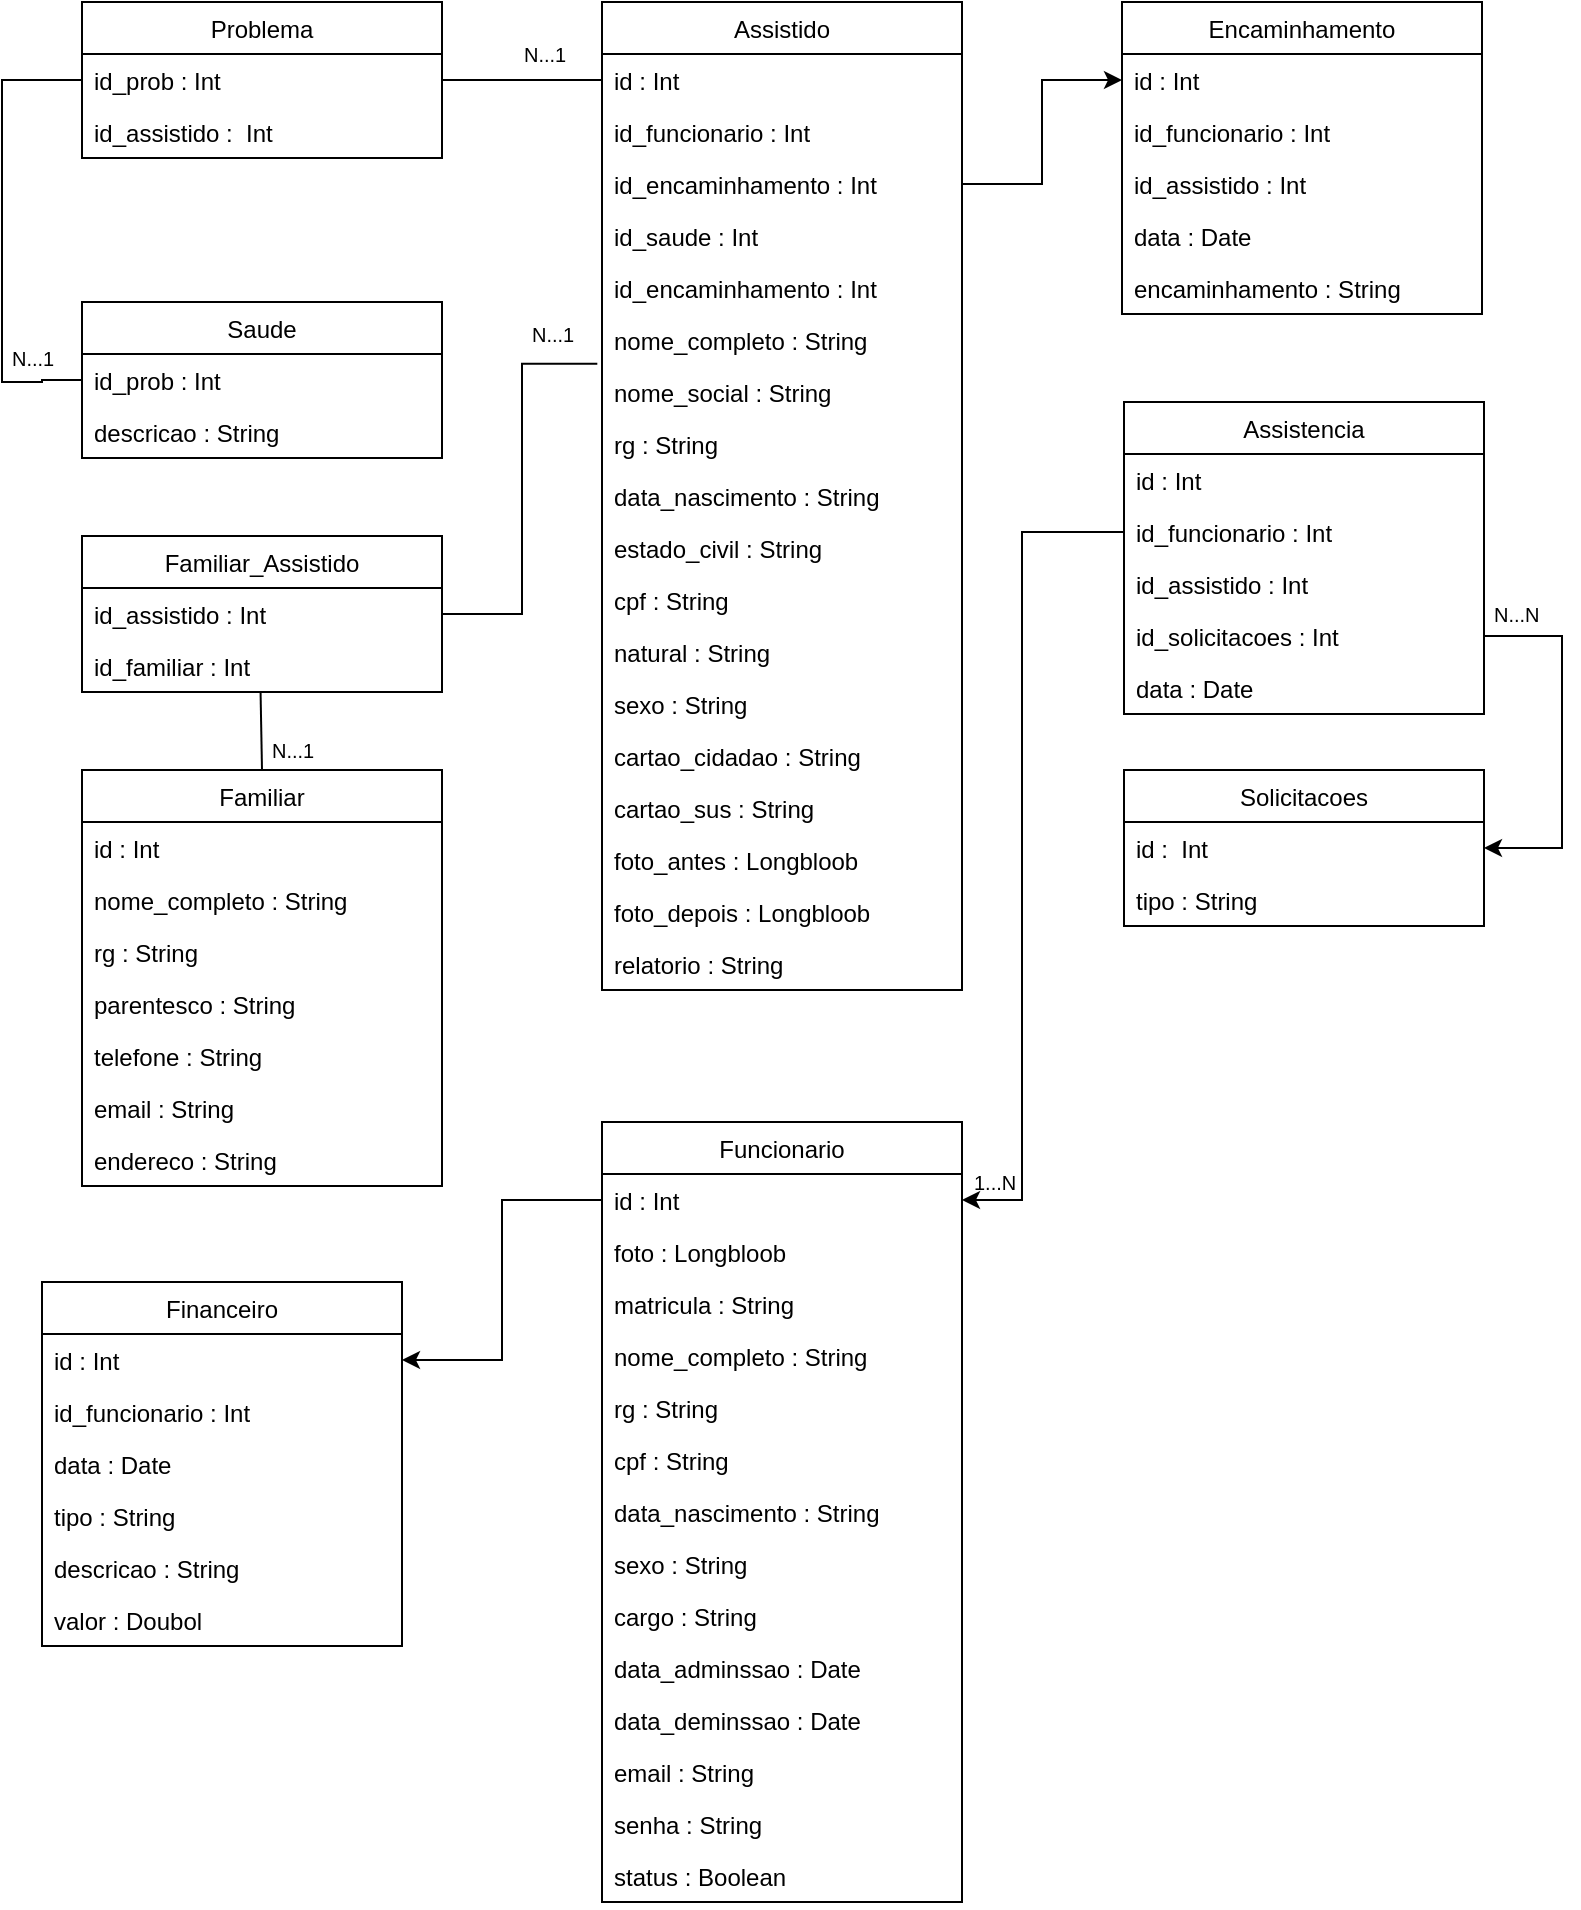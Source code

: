 <mxfile version="16.6.4" type="device"><diagram id="C5RBs43oDa-KdzZeNtuy" name="Page-1"><mxGraphModel dx="981" dy="526" grid="1" gridSize="10" guides="1" tooltips="1" connect="1" arrows="1" fold="1" page="1" pageScale="1" pageWidth="827" pageHeight="1169" math="0" shadow="0"><root><mxCell id="WIyWlLk6GJQsqaUBKTNV-0"/><mxCell id="WIyWlLk6GJQsqaUBKTNV-1" parent="WIyWlLk6GJQsqaUBKTNV-0"/><mxCell id="9PGbvhhwhabU_fMBlTC4-6" value="Problema" style="swimlane;fontStyle=0;childLayout=stackLayout;horizontal=1;startSize=26;fillColor=none;horizontalStack=0;resizeParent=1;resizeParentMax=0;resizeLast=0;collapsible=1;marginBottom=0;" parent="WIyWlLk6GJQsqaUBKTNV-1" vertex="1"><mxGeometry x="60" y="40" width="180" height="78" as="geometry"/></mxCell><mxCell id="9PGbvhhwhabU_fMBlTC4-8" value="id_prob : Int" style="text;strokeColor=none;fillColor=none;align=left;verticalAlign=top;spacingLeft=4;spacingRight=4;overflow=hidden;rotatable=0;points=[[0,0.5],[1,0.5]];portConstraint=eastwest;" parent="9PGbvhhwhabU_fMBlTC4-6" vertex="1"><mxGeometry y="26" width="180" height="26" as="geometry"/></mxCell><mxCell id="9PGbvhhwhabU_fMBlTC4-7" value="id_assistido :  Int" style="text;strokeColor=none;fillColor=none;align=left;verticalAlign=top;spacingLeft=4;spacingRight=4;overflow=hidden;rotatable=0;points=[[0,0.5],[1,0.5]];portConstraint=eastwest;" parent="9PGbvhhwhabU_fMBlTC4-6" vertex="1"><mxGeometry y="52" width="180" height="26" as="geometry"/></mxCell><mxCell id="UyE4d5urxcqpMr6Qkhpq-59" style="edgeStyle=orthogonalEdgeStyle;rounded=0;orthogonalLoop=1;jettySize=auto;html=1;exitX=0.5;exitY=0;exitDx=0;exitDy=0;entryX=0.496;entryY=1.001;entryDx=0;entryDy=0;entryPerimeter=0;fontSize=10;endArrow=none;endFill=0;" edge="1" parent="WIyWlLk6GJQsqaUBKTNV-1" source="9PGbvhhwhabU_fMBlTC4-13" target="9PGbvhhwhabU_fMBlTC4-61"><mxGeometry relative="1" as="geometry"/></mxCell><mxCell id="9PGbvhhwhabU_fMBlTC4-13" value="Familiar" style="swimlane;fontStyle=0;childLayout=stackLayout;horizontal=1;startSize=26;fillColor=none;horizontalStack=0;resizeParent=1;resizeParentMax=0;resizeLast=0;collapsible=1;marginBottom=0;" parent="WIyWlLk6GJQsqaUBKTNV-1" vertex="1"><mxGeometry x="60" y="424" width="180" height="208" as="geometry"/></mxCell><mxCell id="9PGbvhhwhabU_fMBlTC4-14" value="id : Int" style="text;strokeColor=none;fillColor=none;align=left;verticalAlign=top;spacingLeft=4;spacingRight=4;overflow=hidden;rotatable=0;points=[[0,0.5],[1,0.5]];portConstraint=eastwest;" parent="9PGbvhhwhabU_fMBlTC4-13" vertex="1"><mxGeometry y="26" width="180" height="26" as="geometry"/></mxCell><mxCell id="9PGbvhhwhabU_fMBlTC4-16" value="nome_completo : String" style="text;strokeColor=none;fillColor=none;align=left;verticalAlign=top;spacingLeft=4;spacingRight=4;overflow=hidden;rotatable=0;points=[[0,0.5],[1,0.5]];portConstraint=eastwest;" parent="9PGbvhhwhabU_fMBlTC4-13" vertex="1"><mxGeometry y="52" width="180" height="26" as="geometry"/></mxCell><mxCell id="9PGbvhhwhabU_fMBlTC4-17" value="rg : String" style="text;strokeColor=none;fillColor=none;align=left;verticalAlign=top;spacingLeft=4;spacingRight=4;overflow=hidden;rotatable=0;points=[[0,0.5],[1,0.5]];portConstraint=eastwest;" parent="9PGbvhhwhabU_fMBlTC4-13" vertex="1"><mxGeometry y="78" width="180" height="26" as="geometry"/></mxCell><mxCell id="9PGbvhhwhabU_fMBlTC4-18" value="parentesco : String" style="text;strokeColor=none;fillColor=none;align=left;verticalAlign=top;spacingLeft=4;spacingRight=4;overflow=hidden;rotatable=0;points=[[0,0.5],[1,0.5]];portConstraint=eastwest;" parent="9PGbvhhwhabU_fMBlTC4-13" vertex="1"><mxGeometry y="104" width="180" height="26" as="geometry"/></mxCell><mxCell id="9PGbvhhwhabU_fMBlTC4-19" value="telefone : String" style="text;strokeColor=none;fillColor=none;align=left;verticalAlign=top;spacingLeft=4;spacingRight=4;overflow=hidden;rotatable=0;points=[[0,0.5],[1,0.5]];portConstraint=eastwest;" parent="9PGbvhhwhabU_fMBlTC4-13" vertex="1"><mxGeometry y="130" width="180" height="26" as="geometry"/></mxCell><mxCell id="9PGbvhhwhabU_fMBlTC4-20" value="email : String" style="text;strokeColor=none;fillColor=none;align=left;verticalAlign=top;spacingLeft=4;spacingRight=4;overflow=hidden;rotatable=0;points=[[0,0.5],[1,0.5]];portConstraint=eastwest;" parent="9PGbvhhwhabU_fMBlTC4-13" vertex="1"><mxGeometry y="156" width="180" height="26" as="geometry"/></mxCell><mxCell id="9PGbvhhwhabU_fMBlTC4-21" value="endereco : String" style="text;strokeColor=none;fillColor=none;align=left;verticalAlign=top;spacingLeft=4;spacingRight=4;overflow=hidden;rotatable=0;points=[[0,0.5],[1,0.5]];portConstraint=eastwest;" parent="9PGbvhhwhabU_fMBlTC4-13" vertex="1"><mxGeometry y="182" width="180" height="26" as="geometry"/></mxCell><mxCell id="9PGbvhhwhabU_fMBlTC4-37" value="Assistido" style="swimlane;fontStyle=0;childLayout=stackLayout;horizontal=1;startSize=26;fillColor=none;horizontalStack=0;resizeParent=1;resizeParentMax=0;resizeLast=0;collapsible=1;marginBottom=0;" parent="WIyWlLk6GJQsqaUBKTNV-1" vertex="1"><mxGeometry x="320" y="40" width="180" height="494" as="geometry"/></mxCell><mxCell id="9PGbvhhwhabU_fMBlTC4-38" value="id : Int" style="text;strokeColor=none;fillColor=none;align=left;verticalAlign=top;spacingLeft=4;spacingRight=4;overflow=hidden;rotatable=0;points=[[0,0.5],[1,0.5]];portConstraint=eastwest;" parent="9PGbvhhwhabU_fMBlTC4-37" vertex="1"><mxGeometry y="26" width="180" height="26" as="geometry"/></mxCell><mxCell id="9PGbvhhwhabU_fMBlTC4-62" value="id_funcionario : Int" style="text;strokeColor=none;fillColor=none;align=left;verticalAlign=top;spacingLeft=4;spacingRight=4;overflow=hidden;rotatable=0;points=[[0,0.5],[1,0.5]];portConstraint=eastwest;" parent="9PGbvhhwhabU_fMBlTC4-37" vertex="1"><mxGeometry y="52" width="180" height="26" as="geometry"/></mxCell><mxCell id="9PGbvhhwhabU_fMBlTC4-138" value="id_encaminhamento : Int" style="text;strokeColor=none;fillColor=none;align=left;verticalAlign=top;spacingLeft=4;spacingRight=4;overflow=hidden;rotatable=0;points=[[0,0.5],[1,0.5]];portConstraint=eastwest;" parent="9PGbvhhwhabU_fMBlTC4-37" vertex="1"><mxGeometry y="78" width="180" height="26" as="geometry"/></mxCell><mxCell id="UyE4d5urxcqpMr6Qkhpq-0" value="id_saude : Int" style="text;strokeColor=none;fillColor=none;align=left;verticalAlign=top;spacingLeft=4;spacingRight=4;overflow=hidden;rotatable=0;points=[[0,0.5],[1,0.5]];portConstraint=eastwest;" vertex="1" parent="9PGbvhhwhabU_fMBlTC4-37"><mxGeometry y="104" width="180" height="26" as="geometry"/></mxCell><mxCell id="UyE4d5urxcqpMr6Qkhpq-14" value="id_encaminhamento : Int" style="text;strokeColor=none;fillColor=none;align=left;verticalAlign=top;spacingLeft=4;spacingRight=4;overflow=hidden;rotatable=0;points=[[0,0.5],[1,0.5]];portConstraint=eastwest;" vertex="1" parent="9PGbvhhwhabU_fMBlTC4-37"><mxGeometry y="130" width="180" height="26" as="geometry"/></mxCell><mxCell id="9PGbvhhwhabU_fMBlTC4-40" value="nome_completo : String" style="text;strokeColor=none;fillColor=none;align=left;verticalAlign=top;spacingLeft=4;spacingRight=4;overflow=hidden;rotatable=0;points=[[0,0.5],[1,0.5]];portConstraint=eastwest;" parent="9PGbvhhwhabU_fMBlTC4-37" vertex="1"><mxGeometry y="156" width="180" height="26" as="geometry"/></mxCell><mxCell id="9PGbvhhwhabU_fMBlTC4-54" value="nome_social : String" style="text;strokeColor=none;fillColor=none;align=left;verticalAlign=top;spacingLeft=4;spacingRight=4;overflow=hidden;rotatable=0;points=[[0,0.5],[1,0.5]];portConstraint=eastwest;" parent="9PGbvhhwhabU_fMBlTC4-37" vertex="1"><mxGeometry y="182" width="180" height="26" as="geometry"/></mxCell><mxCell id="9PGbvhhwhabU_fMBlTC4-41" value="rg : String" style="text;strokeColor=none;fillColor=none;align=left;verticalAlign=top;spacingLeft=4;spacingRight=4;overflow=hidden;rotatable=0;points=[[0,0.5],[1,0.5]];portConstraint=eastwest;" parent="9PGbvhhwhabU_fMBlTC4-37" vertex="1"><mxGeometry y="208" width="180" height="26" as="geometry"/></mxCell><mxCell id="9PGbvhhwhabU_fMBlTC4-42" value="data_nascimento : String" style="text;strokeColor=none;fillColor=none;align=left;verticalAlign=top;spacingLeft=4;spacingRight=4;overflow=hidden;rotatable=0;points=[[0,0.5],[1,0.5]];portConstraint=eastwest;" parent="9PGbvhhwhabU_fMBlTC4-37" vertex="1"><mxGeometry y="234" width="180" height="26" as="geometry"/></mxCell><mxCell id="9PGbvhhwhabU_fMBlTC4-43" value="estado_civil : String" style="text;strokeColor=none;fillColor=none;align=left;verticalAlign=top;spacingLeft=4;spacingRight=4;overflow=hidden;rotatable=0;points=[[0,0.5],[1,0.5]];portConstraint=eastwest;" parent="9PGbvhhwhabU_fMBlTC4-37" vertex="1"><mxGeometry y="260" width="180" height="26" as="geometry"/></mxCell><mxCell id="9PGbvhhwhabU_fMBlTC4-55" value="cpf : String" style="text;strokeColor=none;fillColor=none;align=left;verticalAlign=top;spacingLeft=4;spacingRight=4;overflow=hidden;rotatable=0;points=[[0,0.5],[1,0.5]];portConstraint=eastwest;" parent="9PGbvhhwhabU_fMBlTC4-37" vertex="1"><mxGeometry y="286" width="180" height="26" as="geometry"/></mxCell><mxCell id="9PGbvhhwhabU_fMBlTC4-44" value="natural : String" style="text;strokeColor=none;fillColor=none;align=left;verticalAlign=top;spacingLeft=4;spacingRight=4;overflow=hidden;rotatable=0;points=[[0,0.5],[1,0.5]];portConstraint=eastwest;" parent="9PGbvhhwhabU_fMBlTC4-37" vertex="1"><mxGeometry y="312" width="180" height="26" as="geometry"/></mxCell><mxCell id="9PGbvhhwhabU_fMBlTC4-45" value="sexo : String" style="text;strokeColor=none;fillColor=none;align=left;verticalAlign=top;spacingLeft=4;spacingRight=4;overflow=hidden;rotatable=0;points=[[0,0.5],[1,0.5]];portConstraint=eastwest;" parent="9PGbvhhwhabU_fMBlTC4-37" vertex="1"><mxGeometry y="338" width="180" height="26" as="geometry"/></mxCell><mxCell id="9PGbvhhwhabU_fMBlTC4-56" value="cartao_cidadao : String" style="text;strokeColor=none;fillColor=none;align=left;verticalAlign=top;spacingLeft=4;spacingRight=4;overflow=hidden;rotatable=0;points=[[0,0.5],[1,0.5]];portConstraint=eastwest;" parent="9PGbvhhwhabU_fMBlTC4-37" vertex="1"><mxGeometry y="364" width="180" height="26" as="geometry"/></mxCell><mxCell id="9PGbvhhwhabU_fMBlTC4-58" value="cartao_sus : String" style="text;strokeColor=none;fillColor=none;align=left;verticalAlign=top;spacingLeft=4;spacingRight=4;overflow=hidden;rotatable=0;points=[[0,0.5],[1,0.5]];portConstraint=eastwest;" parent="9PGbvhhwhabU_fMBlTC4-37" vertex="1"><mxGeometry y="390" width="180" height="26" as="geometry"/></mxCell><mxCell id="9PGbvhhwhabU_fMBlTC4-57" value="foto_antes : Longbloob" style="text;strokeColor=none;fillColor=none;align=left;verticalAlign=top;spacingLeft=4;spacingRight=4;overflow=hidden;rotatable=0;points=[[0,0.5],[1,0.5]];portConstraint=eastwest;" parent="9PGbvhhwhabU_fMBlTC4-37" vertex="1"><mxGeometry y="416" width="180" height="26" as="geometry"/></mxCell><mxCell id="9PGbvhhwhabU_fMBlTC4-60" value="foto_depois : Longbloob" style="text;strokeColor=none;fillColor=none;align=left;verticalAlign=top;spacingLeft=4;spacingRight=4;overflow=hidden;rotatable=0;points=[[0,0.5],[1,0.5]];portConstraint=eastwest;" parent="9PGbvhhwhabU_fMBlTC4-37" vertex="1"><mxGeometry y="442" width="180" height="26" as="geometry"/></mxCell><mxCell id="9PGbvhhwhabU_fMBlTC4-59" value="relatorio : String" style="text;strokeColor=none;fillColor=none;align=left;verticalAlign=top;spacingLeft=4;spacingRight=4;overflow=hidden;rotatable=0;points=[[0,0.5],[1,0.5]];portConstraint=eastwest;" parent="9PGbvhhwhabU_fMBlTC4-37" vertex="1"><mxGeometry y="468" width="180" height="26" as="geometry"/></mxCell><mxCell id="9PGbvhhwhabU_fMBlTC4-65" value="Funcionario" style="swimlane;fontStyle=0;childLayout=stackLayout;horizontal=1;startSize=26;fillColor=none;horizontalStack=0;resizeParent=1;resizeParentMax=0;resizeLast=0;collapsible=1;marginBottom=0;" parent="WIyWlLk6GJQsqaUBKTNV-1" vertex="1"><mxGeometry x="320" y="600" width="180" height="390" as="geometry"/></mxCell><mxCell id="9PGbvhhwhabU_fMBlTC4-66" value="id : Int" style="text;strokeColor=none;fillColor=none;align=left;verticalAlign=top;spacingLeft=4;spacingRight=4;overflow=hidden;rotatable=0;points=[[0,0.5],[1,0.5]];portConstraint=eastwest;" parent="9PGbvhhwhabU_fMBlTC4-65" vertex="1"><mxGeometry y="26" width="180" height="26" as="geometry"/></mxCell><mxCell id="9PGbvhhwhabU_fMBlTC4-67" value="foto : Longbloob" style="text;strokeColor=none;fillColor=none;align=left;verticalAlign=top;spacingLeft=4;spacingRight=4;overflow=hidden;rotatable=0;points=[[0,0.5],[1,0.5]];portConstraint=eastwest;" parent="9PGbvhhwhabU_fMBlTC4-65" vertex="1"><mxGeometry y="52" width="180" height="26" as="geometry"/></mxCell><mxCell id="9PGbvhhwhabU_fMBlTC4-68" value="matricula : String" style="text;strokeColor=none;fillColor=none;align=left;verticalAlign=top;spacingLeft=4;spacingRight=4;overflow=hidden;rotatable=0;points=[[0,0.5],[1,0.5]];portConstraint=eastwest;" parent="9PGbvhhwhabU_fMBlTC4-65" vertex="1"><mxGeometry y="78" width="180" height="26" as="geometry"/></mxCell><mxCell id="9PGbvhhwhabU_fMBlTC4-69" value="nome_completo : String" style="text;strokeColor=none;fillColor=none;align=left;verticalAlign=top;spacingLeft=4;spacingRight=4;overflow=hidden;rotatable=0;points=[[0,0.5],[1,0.5]];portConstraint=eastwest;" parent="9PGbvhhwhabU_fMBlTC4-65" vertex="1"><mxGeometry y="104" width="180" height="26" as="geometry"/></mxCell><mxCell id="9PGbvhhwhabU_fMBlTC4-71" value="rg : String" style="text;strokeColor=none;fillColor=none;align=left;verticalAlign=top;spacingLeft=4;spacingRight=4;overflow=hidden;rotatable=0;points=[[0,0.5],[1,0.5]];portConstraint=eastwest;" parent="9PGbvhhwhabU_fMBlTC4-65" vertex="1"><mxGeometry y="130" width="180" height="26" as="geometry"/></mxCell><mxCell id="9PGbvhhwhabU_fMBlTC4-72" value="cpf : String" style="text;strokeColor=none;fillColor=none;align=left;verticalAlign=top;spacingLeft=4;spacingRight=4;overflow=hidden;rotatable=0;points=[[0,0.5],[1,0.5]];portConstraint=eastwest;" parent="9PGbvhhwhabU_fMBlTC4-65" vertex="1"><mxGeometry y="156" width="180" height="26" as="geometry"/></mxCell><mxCell id="9PGbvhhwhabU_fMBlTC4-73" value="data_nascimento : String" style="text;strokeColor=none;fillColor=none;align=left;verticalAlign=top;spacingLeft=4;spacingRight=4;overflow=hidden;rotatable=0;points=[[0,0.5],[1,0.5]];portConstraint=eastwest;" parent="9PGbvhhwhabU_fMBlTC4-65" vertex="1"><mxGeometry y="182" width="180" height="26" as="geometry"/></mxCell><mxCell id="9PGbvhhwhabU_fMBlTC4-76" value="sexo : String" style="text;strokeColor=none;fillColor=none;align=left;verticalAlign=top;spacingLeft=4;spacingRight=4;overflow=hidden;rotatable=0;points=[[0,0.5],[1,0.5]];portConstraint=eastwest;" parent="9PGbvhhwhabU_fMBlTC4-65" vertex="1"><mxGeometry y="208" width="180" height="26" as="geometry"/></mxCell><mxCell id="9PGbvhhwhabU_fMBlTC4-82" value="cargo : String" style="text;strokeColor=none;fillColor=none;align=left;verticalAlign=top;spacingLeft=4;spacingRight=4;overflow=hidden;rotatable=0;points=[[0,0.5],[1,0.5]];portConstraint=eastwest;" parent="9PGbvhhwhabU_fMBlTC4-65" vertex="1"><mxGeometry y="234" width="180" height="26" as="geometry"/></mxCell><mxCell id="9PGbvhhwhabU_fMBlTC4-75" value="data_adminssao : Date" style="text;strokeColor=none;fillColor=none;align=left;verticalAlign=top;spacingLeft=4;spacingRight=4;overflow=hidden;rotatable=0;points=[[0,0.5],[1,0.5]];portConstraint=eastwest;" parent="9PGbvhhwhabU_fMBlTC4-65" vertex="1"><mxGeometry y="260" width="180" height="26" as="geometry"/></mxCell><mxCell id="9PGbvhhwhabU_fMBlTC4-83" value="data_deminssao : Date" style="text;strokeColor=none;fillColor=none;align=left;verticalAlign=top;spacingLeft=4;spacingRight=4;overflow=hidden;rotatable=0;points=[[0,0.5],[1,0.5]];portConstraint=eastwest;" parent="9PGbvhhwhabU_fMBlTC4-65" vertex="1"><mxGeometry y="286" width="180" height="26" as="geometry"/></mxCell><mxCell id="9PGbvhhwhabU_fMBlTC4-77" value="email : String" style="text;strokeColor=none;fillColor=none;align=left;verticalAlign=top;spacingLeft=4;spacingRight=4;overflow=hidden;rotatable=0;points=[[0,0.5],[1,0.5]];portConstraint=eastwest;" parent="9PGbvhhwhabU_fMBlTC4-65" vertex="1"><mxGeometry y="312" width="180" height="26" as="geometry"/></mxCell><mxCell id="9PGbvhhwhabU_fMBlTC4-78" value="senha : String" style="text;strokeColor=none;fillColor=none;align=left;verticalAlign=top;spacingLeft=4;spacingRight=4;overflow=hidden;rotatable=0;points=[[0,0.5],[1,0.5]];portConstraint=eastwest;" parent="9PGbvhhwhabU_fMBlTC4-65" vertex="1"><mxGeometry y="338" width="180" height="26" as="geometry"/></mxCell><mxCell id="9PGbvhhwhabU_fMBlTC4-79" value="status : Boolean" style="text;strokeColor=none;fillColor=none;align=left;verticalAlign=top;spacingLeft=4;spacingRight=4;overflow=hidden;rotatable=0;points=[[0,0.5],[1,0.5]];portConstraint=eastwest;" parent="9PGbvhhwhabU_fMBlTC4-65" vertex="1"><mxGeometry y="364" width="180" height="26" as="geometry"/></mxCell><mxCell id="9PGbvhhwhabU_fMBlTC4-92" value="Assistencia" style="swimlane;fontStyle=0;childLayout=stackLayout;horizontal=1;startSize=26;fillColor=none;horizontalStack=0;resizeParent=1;resizeParentMax=0;resizeLast=0;collapsible=1;marginBottom=0;" parent="WIyWlLk6GJQsqaUBKTNV-1" vertex="1"><mxGeometry x="581" y="240" width="180" height="156" as="geometry"/></mxCell><mxCell id="9PGbvhhwhabU_fMBlTC4-93" value="id : Int" style="text;strokeColor=none;fillColor=none;align=left;verticalAlign=top;spacingLeft=4;spacingRight=4;overflow=hidden;rotatable=0;points=[[0,0.5],[1,0.5]];portConstraint=eastwest;" parent="9PGbvhhwhabU_fMBlTC4-92" vertex="1"><mxGeometry y="26" width="180" height="26" as="geometry"/></mxCell><mxCell id="9PGbvhhwhabU_fMBlTC4-94" value="id_funcionario : Int" style="text;strokeColor=none;fillColor=none;align=left;verticalAlign=top;spacingLeft=4;spacingRight=4;overflow=hidden;rotatable=0;points=[[0,0.5],[1,0.5]];portConstraint=eastwest;" parent="9PGbvhhwhabU_fMBlTC4-92" vertex="1"><mxGeometry y="52" width="180" height="26" as="geometry"/></mxCell><mxCell id="9PGbvhhwhabU_fMBlTC4-95" value="id_assistido : Int" style="text;strokeColor=none;fillColor=none;align=left;verticalAlign=top;spacingLeft=4;spacingRight=4;overflow=hidden;rotatable=0;points=[[0,0.5],[1,0.5]];portConstraint=eastwest;" parent="9PGbvhhwhabU_fMBlTC4-92" vertex="1"><mxGeometry y="78" width="180" height="26" as="geometry"/></mxCell><mxCell id="9PGbvhhwhabU_fMBlTC4-96" value="id_solicitacoes : Int" style="text;strokeColor=none;fillColor=none;align=left;verticalAlign=top;spacingLeft=4;spacingRight=4;overflow=hidden;rotatable=0;points=[[0,0.5],[1,0.5]];portConstraint=eastwest;" parent="9PGbvhhwhabU_fMBlTC4-92" vertex="1"><mxGeometry y="104" width="180" height="26" as="geometry"/></mxCell><mxCell id="9PGbvhhwhabU_fMBlTC4-123" value="data : Date" style="text;strokeColor=none;fillColor=none;align=left;verticalAlign=top;spacingLeft=4;spacingRight=4;overflow=hidden;rotatable=0;points=[[0,0.5],[1,0.5]];portConstraint=eastwest;" parent="9PGbvhhwhabU_fMBlTC4-92" vertex="1"><mxGeometry y="130" width="180" height="26" as="geometry"/></mxCell><mxCell id="9PGbvhhwhabU_fMBlTC4-130" value="Encaminhamento" style="swimlane;fontStyle=0;childLayout=stackLayout;horizontal=1;startSize=26;fillColor=none;horizontalStack=0;resizeParent=1;resizeParentMax=0;resizeLast=0;collapsible=1;marginBottom=0;" parent="WIyWlLk6GJQsqaUBKTNV-1" vertex="1"><mxGeometry x="580" y="40" width="180" height="156" as="geometry"/></mxCell><mxCell id="9PGbvhhwhabU_fMBlTC4-131" value="id : Int" style="text;strokeColor=none;fillColor=none;align=left;verticalAlign=top;spacingLeft=4;spacingRight=4;overflow=hidden;rotatable=0;points=[[0,0.5],[1,0.5]];portConstraint=eastwest;" parent="9PGbvhhwhabU_fMBlTC4-130" vertex="1"><mxGeometry y="26" width="180" height="26" as="geometry"/></mxCell><mxCell id="9PGbvhhwhabU_fMBlTC4-132" value="id_funcionario : Int" style="text;strokeColor=none;fillColor=none;align=left;verticalAlign=top;spacingLeft=4;spacingRight=4;overflow=hidden;rotatable=0;points=[[0,0.5],[1,0.5]];portConstraint=eastwest;" parent="9PGbvhhwhabU_fMBlTC4-130" vertex="1"><mxGeometry y="52" width="180" height="26" as="geometry"/></mxCell><mxCell id="9PGbvhhwhabU_fMBlTC4-133" value="id_assistido : Int" style="text;strokeColor=none;fillColor=none;align=left;verticalAlign=top;spacingLeft=4;spacingRight=4;overflow=hidden;rotatable=0;points=[[0,0.5],[1,0.5]];portConstraint=eastwest;" parent="9PGbvhhwhabU_fMBlTC4-130" vertex="1"><mxGeometry y="78" width="180" height="26" as="geometry"/></mxCell><mxCell id="9PGbvhhwhabU_fMBlTC4-135" value="data : Date" style="text;strokeColor=none;fillColor=none;align=left;verticalAlign=top;spacingLeft=4;spacingRight=4;overflow=hidden;rotatable=0;points=[[0,0.5],[1,0.5]];portConstraint=eastwest;" parent="9PGbvhhwhabU_fMBlTC4-130" vertex="1"><mxGeometry y="104" width="180" height="26" as="geometry"/></mxCell><mxCell id="9PGbvhhwhabU_fMBlTC4-137" value="encaminhamento : String" style="text;strokeColor=none;fillColor=none;align=left;verticalAlign=top;spacingLeft=4;spacingRight=4;overflow=hidden;rotatable=0;points=[[0,0.5],[1,0.5]];portConstraint=eastwest;" parent="9PGbvhhwhabU_fMBlTC4-130" vertex="1"><mxGeometry y="130" width="180" height="26" as="geometry"/></mxCell><mxCell id="UyE4d5urxcqpMr6Qkhpq-1" value="Financeiro" style="swimlane;fontStyle=0;childLayout=stackLayout;horizontal=1;startSize=26;fillColor=none;horizontalStack=0;resizeParent=1;resizeParentMax=0;resizeLast=0;collapsible=1;marginBottom=0;" vertex="1" parent="WIyWlLk6GJQsqaUBKTNV-1"><mxGeometry x="40" y="680" width="180" height="182" as="geometry"/></mxCell><mxCell id="UyE4d5urxcqpMr6Qkhpq-2" value="id : Int" style="text;strokeColor=none;fillColor=none;align=left;verticalAlign=top;spacingLeft=4;spacingRight=4;overflow=hidden;rotatable=0;points=[[0,0.5],[1,0.5]];portConstraint=eastwest;" vertex="1" parent="UyE4d5urxcqpMr6Qkhpq-1"><mxGeometry y="26" width="180" height="26" as="geometry"/></mxCell><mxCell id="UyE4d5urxcqpMr6Qkhpq-3" value="id_funcionario : Int" style="text;strokeColor=none;fillColor=none;align=left;verticalAlign=top;spacingLeft=4;spacingRight=4;overflow=hidden;rotatable=0;points=[[0,0.5],[1,0.5]];portConstraint=eastwest;" vertex="1" parent="UyE4d5urxcqpMr6Qkhpq-1"><mxGeometry y="52" width="180" height="26" as="geometry"/></mxCell><mxCell id="UyE4d5urxcqpMr6Qkhpq-4" value="data : Date" style="text;strokeColor=none;fillColor=none;align=left;verticalAlign=top;spacingLeft=4;spacingRight=4;overflow=hidden;rotatable=0;points=[[0,0.5],[1,0.5]];portConstraint=eastwest;" vertex="1" parent="UyE4d5urxcqpMr6Qkhpq-1"><mxGeometry y="78" width="180" height="26" as="geometry"/></mxCell><mxCell id="UyE4d5urxcqpMr6Qkhpq-5" value="tipo : String" style="text;strokeColor=none;fillColor=none;align=left;verticalAlign=top;spacingLeft=4;spacingRight=4;overflow=hidden;rotatable=0;points=[[0,0.5],[1,0.5]];portConstraint=eastwest;" vertex="1" parent="UyE4d5urxcqpMr6Qkhpq-1"><mxGeometry y="104" width="180" height="26" as="geometry"/></mxCell><mxCell id="UyE4d5urxcqpMr6Qkhpq-6" value="descricao : String" style="text;strokeColor=none;fillColor=none;align=left;verticalAlign=top;spacingLeft=4;spacingRight=4;overflow=hidden;rotatable=0;points=[[0,0.5],[1,0.5]];portConstraint=eastwest;" vertex="1" parent="UyE4d5urxcqpMr6Qkhpq-1"><mxGeometry y="130" width="180" height="26" as="geometry"/></mxCell><mxCell id="UyE4d5urxcqpMr6Qkhpq-7" value="valor : Doubol" style="text;strokeColor=none;fillColor=none;align=left;verticalAlign=top;spacingLeft=4;spacingRight=4;overflow=hidden;rotatable=0;points=[[0,0.5],[1,0.5]];portConstraint=eastwest;" vertex="1" parent="UyE4d5urxcqpMr6Qkhpq-1"><mxGeometry y="156" width="180" height="26" as="geometry"/></mxCell><mxCell id="UyE4d5urxcqpMr6Qkhpq-10" value="Solicitacoes" style="swimlane;fontStyle=0;childLayout=stackLayout;horizontal=1;startSize=26;fillColor=none;horizontalStack=0;resizeParent=1;resizeParentMax=0;resizeLast=0;collapsible=1;marginBottom=0;" vertex="1" parent="WIyWlLk6GJQsqaUBKTNV-1"><mxGeometry x="581" y="424" width="180" height="78" as="geometry"/></mxCell><mxCell id="UyE4d5urxcqpMr6Qkhpq-11" value="id :  Int" style="text;strokeColor=none;fillColor=none;align=left;verticalAlign=top;spacingLeft=4;spacingRight=4;overflow=hidden;rotatable=0;points=[[0,0.5],[1,0.5]];portConstraint=eastwest;" vertex="1" parent="UyE4d5urxcqpMr6Qkhpq-10"><mxGeometry y="26" width="180" height="26" as="geometry"/></mxCell><mxCell id="UyE4d5urxcqpMr6Qkhpq-12" value="tipo : String" style="text;strokeColor=none;fillColor=none;align=left;verticalAlign=top;spacingLeft=4;spacingRight=4;overflow=hidden;rotatable=0;points=[[0,0.5],[1,0.5]];portConstraint=eastwest;" vertex="1" parent="UyE4d5urxcqpMr6Qkhpq-10"><mxGeometry y="52" width="180" height="26" as="geometry"/></mxCell><mxCell id="UyE4d5urxcqpMr6Qkhpq-20" value="N...1" style="text;strokeColor=none;fillColor=none;align=left;verticalAlign=middle;spacingLeft=4;spacingRight=4;overflow=hidden;points=[[0,0.5],[1,0.5]];portConstraint=eastwest;rotatable=0;spacing=1;fontSize=10;" vertex="1" parent="WIyWlLk6GJQsqaUBKTNV-1"><mxGeometry x="276" y="56" width="40" height="20" as="geometry"/></mxCell><mxCell id="UyE4d5urxcqpMr6Qkhpq-28" value="1...N" style="text;strokeColor=none;fillColor=none;align=left;verticalAlign=middle;spacingLeft=4;spacingRight=4;overflow=hidden;points=[[0,0.5],[1,0.5]];portConstraint=eastwest;rotatable=0;spacing=1;fontSize=10;" vertex="1" parent="WIyWlLk6GJQsqaUBKTNV-1"><mxGeometry x="501" y="620" width="40" height="20" as="geometry"/></mxCell><mxCell id="UyE4d5urxcqpMr6Qkhpq-30" style="edgeStyle=orthogonalEdgeStyle;rounded=0;orthogonalLoop=1;jettySize=auto;html=1;entryX=0;entryY=0.5;entryDx=0;entryDy=0;fontSize=10;" edge="1" parent="WIyWlLk6GJQsqaUBKTNV-1" source="9PGbvhhwhabU_fMBlTC4-138" target="9PGbvhhwhabU_fMBlTC4-131"><mxGeometry relative="1" as="geometry"/></mxCell><mxCell id="UyE4d5urxcqpMr6Qkhpq-34" value="N...N" style="text;strokeColor=none;fillColor=none;align=left;verticalAlign=middle;spacingLeft=4;spacingRight=4;overflow=hidden;points=[[0,0.5],[1,0.5]];portConstraint=eastwest;rotatable=0;spacing=1;fontSize=10;" vertex="1" parent="WIyWlLk6GJQsqaUBKTNV-1"><mxGeometry x="761" y="336" width="40" height="20" as="geometry"/></mxCell><mxCell id="UyE4d5urxcqpMr6Qkhpq-36" style="edgeStyle=orthogonalEdgeStyle;rounded=0;orthogonalLoop=1;jettySize=auto;html=1;entryX=1;entryY=0.5;entryDx=0;entryDy=0;fontSize=10;" edge="1" parent="WIyWlLk6GJQsqaUBKTNV-1" source="9PGbvhhwhabU_fMBlTC4-66" target="UyE4d5urxcqpMr6Qkhpq-2"><mxGeometry relative="1" as="geometry"/></mxCell><mxCell id="UyE4d5urxcqpMr6Qkhpq-38" style="edgeStyle=orthogonalEdgeStyle;rounded=0;orthogonalLoop=1;jettySize=auto;html=1;fontSize=10;" edge="1" parent="WIyWlLk6GJQsqaUBKTNV-1" source="9PGbvhhwhabU_fMBlTC4-96" target="UyE4d5urxcqpMr6Qkhpq-11"><mxGeometry relative="1" as="geometry"><Array as="points"><mxPoint x="800" y="357"/><mxPoint x="800" y="463"/></Array></mxGeometry></mxCell><mxCell id="UyE4d5urxcqpMr6Qkhpq-40" style="edgeStyle=orthogonalEdgeStyle;rounded=0;orthogonalLoop=1;jettySize=auto;html=1;entryX=1;entryY=0.5;entryDx=0;entryDy=0;fontSize=10;" edge="1" parent="WIyWlLk6GJQsqaUBKTNV-1" source="9PGbvhhwhabU_fMBlTC4-94" target="9PGbvhhwhabU_fMBlTC4-66"><mxGeometry relative="1" as="geometry"><Array as="points"><mxPoint x="530" y="305"/><mxPoint x="530" y="639"/></Array></mxGeometry></mxCell><mxCell id="UyE4d5urxcqpMr6Qkhpq-44" value="Saude" style="swimlane;fontStyle=0;childLayout=stackLayout;horizontal=1;startSize=26;fillColor=none;horizontalStack=0;resizeParent=1;resizeParentMax=0;resizeLast=0;collapsible=1;marginBottom=0;" vertex="1" parent="WIyWlLk6GJQsqaUBKTNV-1"><mxGeometry x="60" y="190" width="180" height="78" as="geometry"/></mxCell><mxCell id="UyE4d5urxcqpMr6Qkhpq-45" value="id_prob : Int" style="text;strokeColor=none;fillColor=none;align=left;verticalAlign=top;spacingLeft=4;spacingRight=4;overflow=hidden;rotatable=0;points=[[0,0.5],[1,0.5]];portConstraint=eastwest;" vertex="1" parent="UyE4d5urxcqpMr6Qkhpq-44"><mxGeometry y="26" width="180" height="26" as="geometry"/></mxCell><mxCell id="UyE4d5urxcqpMr6Qkhpq-47" value="descricao : String" style="text;strokeColor=none;fillColor=none;align=left;verticalAlign=top;spacingLeft=4;spacingRight=4;overflow=hidden;rotatable=0;points=[[0,0.5],[1,0.5]];portConstraint=eastwest;" vertex="1" parent="UyE4d5urxcqpMr6Qkhpq-44"><mxGeometry y="52" width="180" height="26" as="geometry"/></mxCell><mxCell id="UyE4d5urxcqpMr6Qkhpq-49" style="edgeStyle=orthogonalEdgeStyle;rounded=0;orthogonalLoop=1;jettySize=auto;html=1;exitX=1;exitY=0.5;exitDx=0;exitDy=0;entryX=0;entryY=0.5;entryDx=0;entryDy=0;fontSize=10;endArrow=none;endFill=0;" edge="1" parent="WIyWlLk6GJQsqaUBKTNV-1" source="9PGbvhhwhabU_fMBlTC4-8" target="9PGbvhhwhabU_fMBlTC4-38"><mxGeometry relative="1" as="geometry"/></mxCell><mxCell id="UyE4d5urxcqpMr6Qkhpq-50" style="edgeStyle=orthogonalEdgeStyle;rounded=0;orthogonalLoop=1;jettySize=auto;html=1;exitX=0;exitY=0.5;exitDx=0;exitDy=0;entryX=0;entryY=0.5;entryDx=0;entryDy=0;fontSize=10;endArrow=none;endFill=0;" edge="1" parent="WIyWlLk6GJQsqaUBKTNV-1" source="UyE4d5urxcqpMr6Qkhpq-45" target="9PGbvhhwhabU_fMBlTC4-8"><mxGeometry relative="1" as="geometry"><Array as="points"><mxPoint x="40" y="229"/><mxPoint x="20" y="230"/><mxPoint x="20" y="79"/></Array></mxGeometry></mxCell><mxCell id="UyE4d5urxcqpMr6Qkhpq-51" value="N...1" style="text;strokeColor=none;fillColor=none;align=left;verticalAlign=middle;spacingLeft=4;spacingRight=4;overflow=hidden;points=[[0,0.5],[1,0.5]];portConstraint=eastwest;rotatable=0;spacing=1;fontSize=10;" vertex="1" parent="WIyWlLk6GJQsqaUBKTNV-1"><mxGeometry x="20" y="208" width="40" height="20" as="geometry"/></mxCell><mxCell id="UyE4d5urxcqpMr6Qkhpq-52" value="Familiar_Assistido" style="swimlane;fontStyle=0;childLayout=stackLayout;horizontal=1;startSize=26;fillColor=none;horizontalStack=0;resizeParent=1;resizeParentMax=0;resizeLast=0;collapsible=1;marginBottom=0;" vertex="1" parent="WIyWlLk6GJQsqaUBKTNV-1"><mxGeometry x="60" y="307" width="180" height="78" as="geometry"/></mxCell><mxCell id="9PGbvhhwhabU_fMBlTC4-15" value="id_assistido : Int" style="text;strokeColor=none;fillColor=none;align=left;verticalAlign=top;spacingLeft=4;spacingRight=4;overflow=hidden;rotatable=0;points=[[0,0.5],[1,0.5]];portConstraint=eastwest;" parent="UyE4d5urxcqpMr6Qkhpq-52" vertex="1"><mxGeometry y="26" width="180" height="26" as="geometry"/></mxCell><mxCell id="9PGbvhhwhabU_fMBlTC4-61" value="id_familiar : Int" style="text;strokeColor=none;fillColor=none;align=left;verticalAlign=top;spacingLeft=4;spacingRight=4;overflow=hidden;rotatable=0;points=[[0,0.5],[1,0.5]];portConstraint=eastwest;" parent="UyE4d5urxcqpMr6Qkhpq-52" vertex="1"><mxGeometry y="52" width="180" height="26" as="geometry"/></mxCell><mxCell id="UyE4d5urxcqpMr6Qkhpq-57" style="edgeStyle=orthogonalEdgeStyle;rounded=0;orthogonalLoop=1;jettySize=auto;html=1;exitX=1;exitY=0.5;exitDx=0;exitDy=0;entryX=-0.013;entryY=-0.042;entryDx=0;entryDy=0;entryPerimeter=0;fontSize=10;endArrow=none;endFill=0;" edge="1" parent="WIyWlLk6GJQsqaUBKTNV-1" source="9PGbvhhwhabU_fMBlTC4-15" target="9PGbvhhwhabU_fMBlTC4-54"><mxGeometry relative="1" as="geometry"/></mxCell><mxCell id="UyE4d5urxcqpMr6Qkhpq-58" value="N...1" style="text;strokeColor=none;fillColor=none;align=left;verticalAlign=middle;spacingLeft=4;spacingRight=4;overflow=hidden;points=[[0,0.5],[1,0.5]];portConstraint=eastwest;rotatable=0;spacing=1;fontSize=10;" vertex="1" parent="WIyWlLk6GJQsqaUBKTNV-1"><mxGeometry x="280" y="196" width="40" height="20" as="geometry"/></mxCell><mxCell id="UyE4d5urxcqpMr6Qkhpq-60" value="N...1" style="text;strokeColor=none;fillColor=none;align=left;verticalAlign=middle;spacingLeft=4;spacingRight=4;overflow=hidden;points=[[0,0.5],[1,0.5]];portConstraint=eastwest;rotatable=0;spacing=1;fontSize=10;" vertex="1" parent="WIyWlLk6GJQsqaUBKTNV-1"><mxGeometry x="150" y="404" width="40" height="20" as="geometry"/></mxCell></root></mxGraphModel></diagram></mxfile>